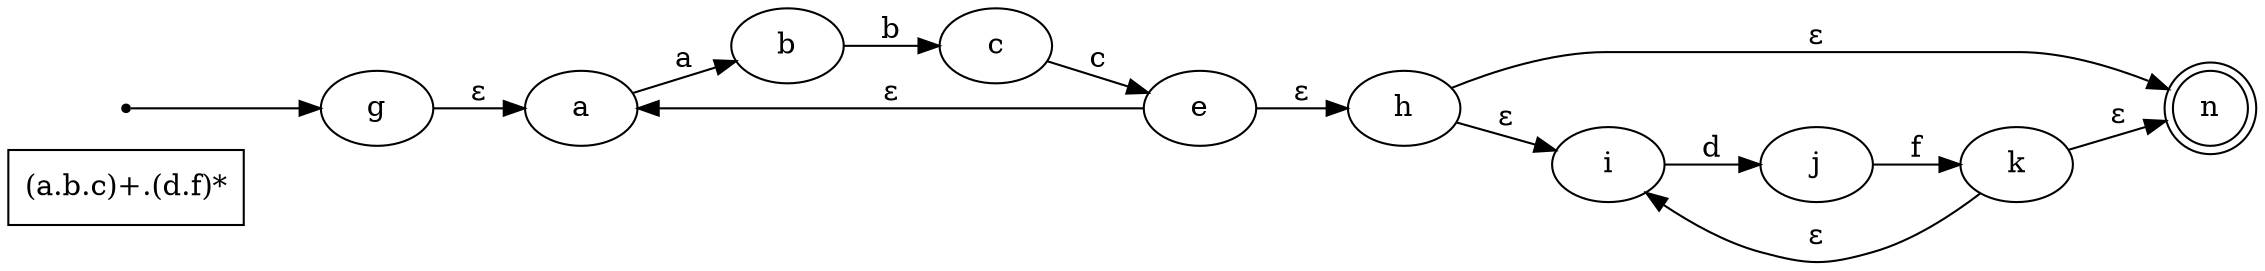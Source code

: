 digraph maquina {
	shape = circle;
	rankdir = LR;
	1[shape = box label= "(a.b.c)+.(d.f)*"];
	0 [shape = point];
	0 -> g;
	n [shape = doublecircle];
	g -> a [label=ε];
	a -> b [label=a];
	b -> c [label=b];
	c -> e [label=c];
	e -> a [label=ε];
	e -> h [label=ε];
	h -> i [label=ε];
	i -> j [label=d];
	j -> k [label=f];
	k -> i [label=ε];
	k -> n [label=ε];
	h -> n [label=ε];
	}
